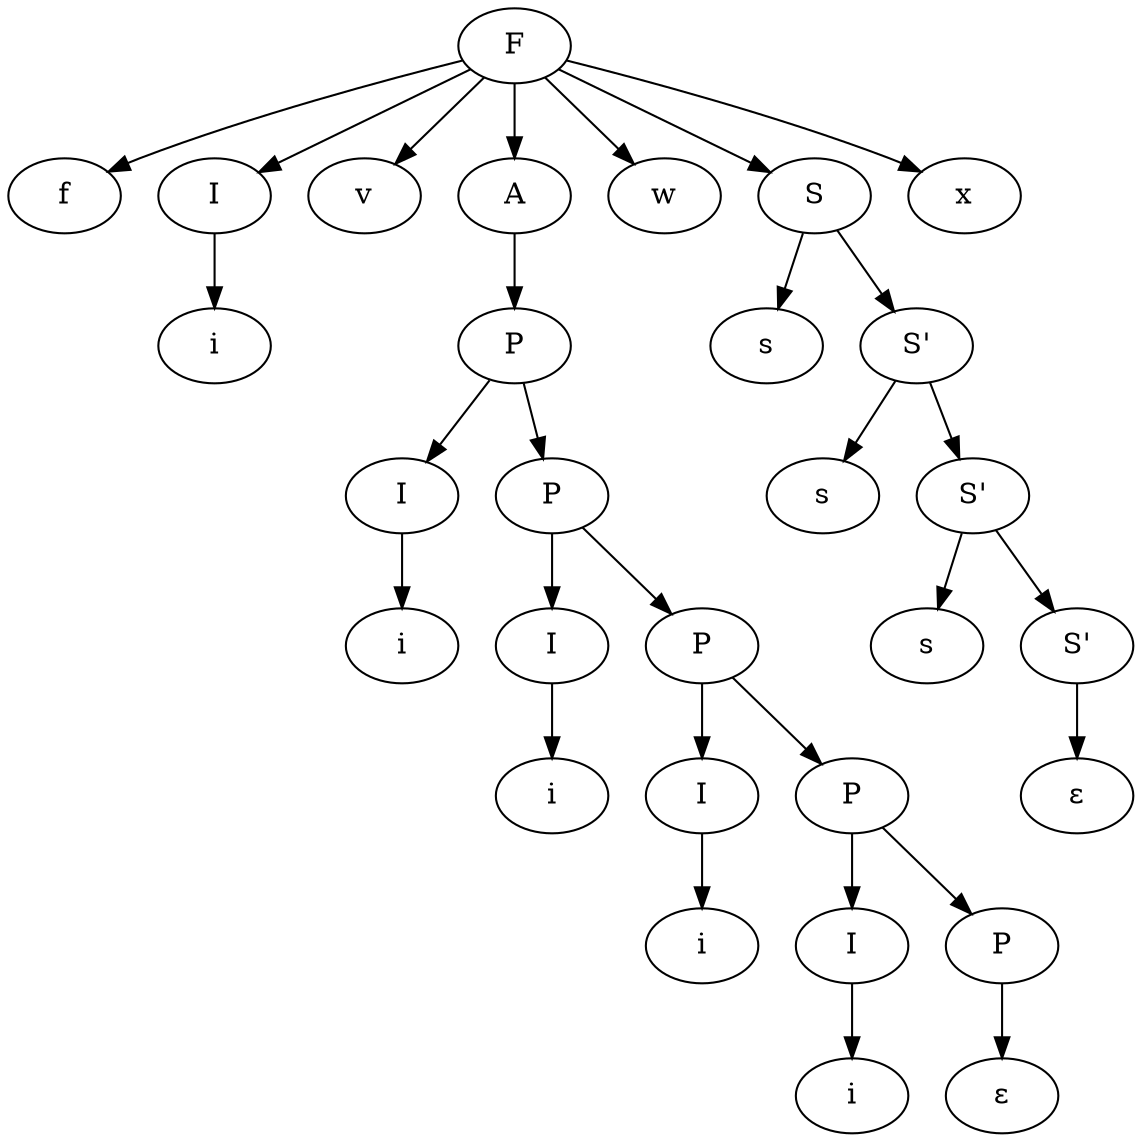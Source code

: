 //Parse tree for LL(1)
//Parsing of f i v i i i i w s s s x 

digraph "Parse tree" {
   shape=circle;
 F->f_1
 F->I_1
 F->v_1
 F->A_1
 F->w_1
 F->S_1
 F->x_1
 
 I_1->i_1
 A_1->P_1
 P_1->I_2
 P_1->P_2
 P_2->I_3
 P_2->P_3
 P_3->I_4
 P_3->P_4
 P_4->I_5
 P_4->P_5
 
 P_5 -> epsilon_1
 
 I_2->i_2
 I_3->i_3
 I_4->i_4
 I_5->i_5
 
 S_1->s_1
 S_1->Sm_1
 
 Sm_1->s_2
 Sm_1->Sm_2
 Sm_2->s_3
 Sm_2->Sm_3
 Sm_3->epsilon_2
 
 f_1[label="f"]
 I_1[label="I"]
 I_2[label="I"]
 I_3[label="I"]
 I_4[label="I"]
 I_5[label="I"]
 i_1[label="i"]
 i_2[label="i"]
 i_3[label="i"]
 i_4[label="i"]
 i_5[label="i"]
 v_1[label="v"]
 A_1[label="A"]
 P_1[label="P"]
 P_2[label="P"]
 P_3[label="P"]
 P_4[label="P"]
 P_5[label="P"]
 w_1[label="w"]
 S_1[label="S"]
 Sm_1[label="S'"]
 Sm_2[label="S'"]
 Sm_3[label="S'"]
 s_1[label="s"]
 s_2[label="s"]
 s_3[label="s"]
 
 x_1[label="x"]
 epsilon_1[label=<&#949;>]
 epsilon_2[label=<&#949;>]
 
}